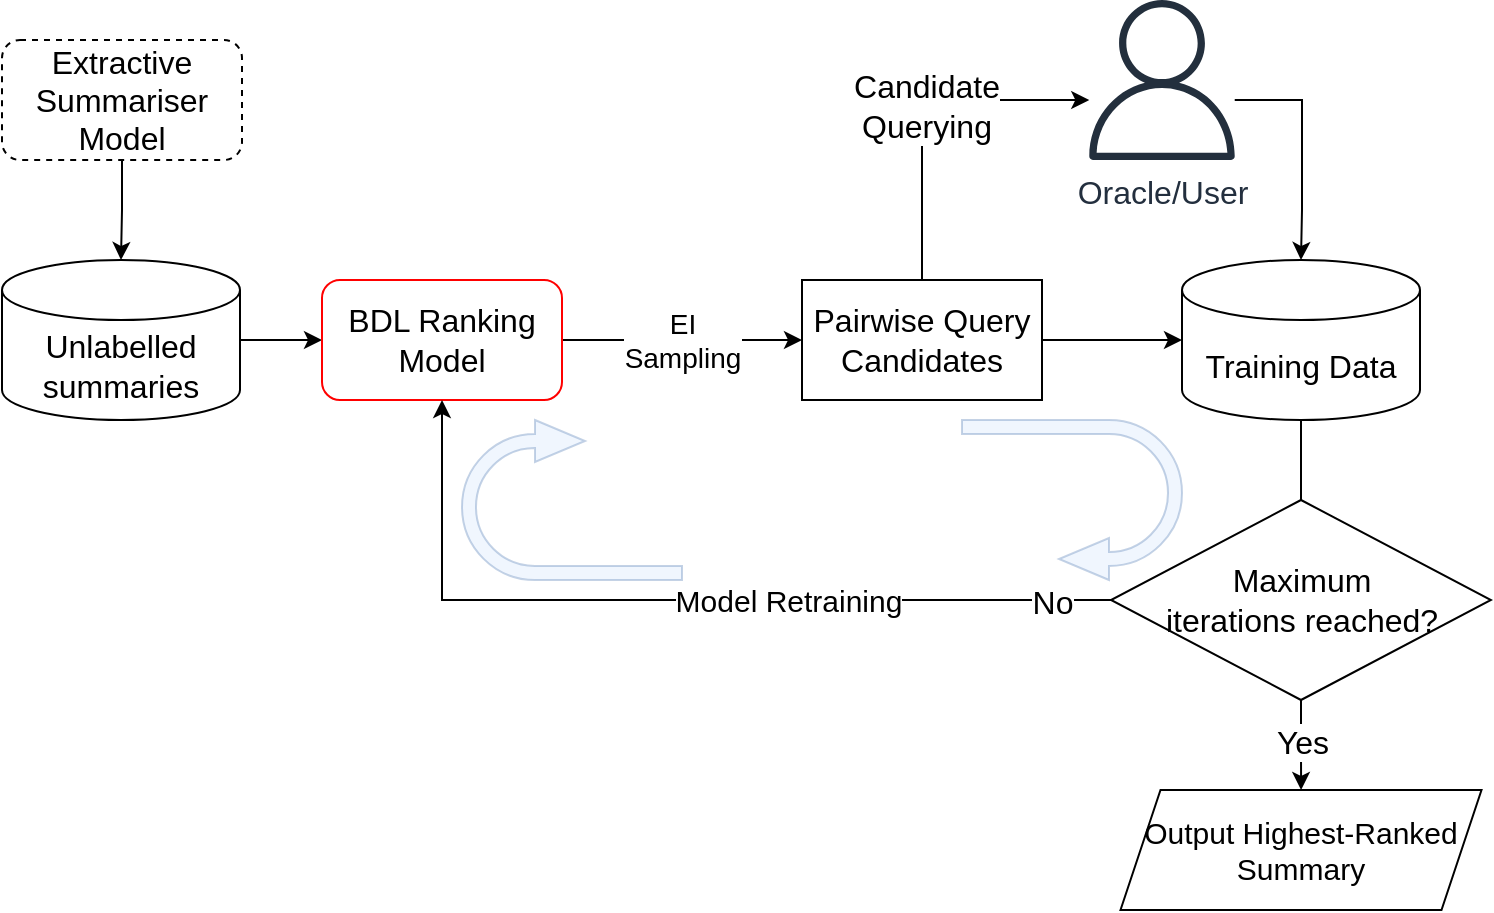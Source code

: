 <mxfile version="21.6.8" type="device">
  <diagram name="Page-1" id="73lPq-DKPrrdzMy-Wt2I">
    <mxGraphModel dx="909" dy="674" grid="1" gridSize="10" guides="1" tooltips="1" connect="1" arrows="1" fold="1" page="1" pageScale="1" pageWidth="827" pageHeight="1169" math="0" shadow="0">
      <root>
        <mxCell id="0" />
        <mxCell id="1" parent="0" />
        <mxCell id="-NdniQf34Of7a0UPwYlw-1" style="edgeStyle=orthogonalEdgeStyle;rounded=0;orthogonalLoop=1;jettySize=auto;html=1;entryX=0.5;entryY=0;entryDx=0;entryDy=0;entryPerimeter=0;" edge="1" parent="1" source="5NILO1VMau-hQC1xxTVp-1" target="5NILO1VMau-hQC1xxTVp-16">
          <mxGeometry relative="1" as="geometry">
            <Array as="points">
              <mxPoint x="750" y="180" />
              <mxPoint x="750" y="235" />
            </Array>
          </mxGeometry>
        </mxCell>
        <mxCell id="5NILO1VMau-hQC1xxTVp-1" value="&lt;font style=&quot;font-size: 16px;&quot;&gt;Oracle/User&lt;/font&gt;" style="sketch=0;outlineConnect=0;fontColor=#232F3E;gradientColor=none;fillColor=#232F3D;strokeColor=none;dashed=0;verticalLabelPosition=bottom;verticalAlign=top;align=center;html=1;fontSize=12;fontStyle=0;aspect=fixed;pointerEvents=1;shape=mxgraph.aws4.user;" parent="1" vertex="1">
          <mxGeometry x="640" y="130" width="80" height="80" as="geometry" />
        </mxCell>
        <mxCell id="5NILO1VMau-hQC1xxTVp-6" style="edgeStyle=orthogonalEdgeStyle;rounded=0;orthogonalLoop=1;jettySize=auto;html=1;entryX=0;entryY=0.5;entryDx=0;entryDy=0;" parent="1" source="5NILO1VMau-hQC1xxTVp-2" target="5NILO1VMau-hQC1xxTVp-5" edge="1">
          <mxGeometry relative="1" as="geometry" />
        </mxCell>
        <mxCell id="5NILO1VMau-hQC1xxTVp-2" value="&lt;font style=&quot;font-size: 16px;&quot;&gt;Unlabelled summaries&lt;/font&gt;" style="shape=cylinder3;whiteSpace=wrap;html=1;boundedLbl=1;backgroundOutline=1;size=15;" parent="1" vertex="1">
          <mxGeometry x="100" y="260" width="119" height="80" as="geometry" />
        </mxCell>
        <mxCell id="5NILO1VMau-hQC1xxTVp-4" style="edgeStyle=orthogonalEdgeStyle;rounded=0;orthogonalLoop=1;jettySize=auto;html=1;entryX=0.5;entryY=0;entryDx=0;entryDy=0;entryPerimeter=0;" parent="1" source="5NILO1VMau-hQC1xxTVp-3" target="5NILO1VMau-hQC1xxTVp-2" edge="1">
          <mxGeometry relative="1" as="geometry" />
        </mxCell>
        <mxCell id="5NILO1VMau-hQC1xxTVp-3" value="&lt;font style=&quot;font-size: 16px;&quot;&gt;Extractive Summariser Model&lt;/font&gt;" style="rounded=1;whiteSpace=wrap;html=1;dashed=1;" parent="1" vertex="1">
          <mxGeometry x="100" y="150" width="120" height="60" as="geometry" />
        </mxCell>
        <mxCell id="5NILO1VMau-hQC1xxTVp-9" style="edgeStyle=orthogonalEdgeStyle;rounded=0;orthogonalLoop=1;jettySize=auto;html=1;entryX=0;entryY=0.5;entryDx=0;entryDy=0;" parent="1" source="5NILO1VMau-hQC1xxTVp-5" target="5NILO1VMau-hQC1xxTVp-8" edge="1">
          <mxGeometry relative="1" as="geometry" />
        </mxCell>
        <mxCell id="5NILO1VMau-hQC1xxTVp-13" value="&lt;font style=&quot;font-size: 14px;&quot;&gt;EI&lt;br&gt;Sampling&lt;/font&gt;" style="edgeLabel;html=1;align=center;verticalAlign=middle;resizable=0;points=[];fontSize=12;" parent="5NILO1VMau-hQC1xxTVp-9" vertex="1" connectable="0">
          <mxGeometry relative="1" as="geometry">
            <mxPoint as="offset" />
          </mxGeometry>
        </mxCell>
        <mxCell id="5NILO1VMau-hQC1xxTVp-5" value="&lt;font style=&quot;font-size: 16px;&quot;&gt;BDL Ranking Model&lt;/font&gt;" style="rounded=1;whiteSpace=wrap;html=1;strokeColor=#ff0000;" parent="1" vertex="1">
          <mxGeometry x="260" y="270" width="120" height="60" as="geometry" />
        </mxCell>
        <mxCell id="5NILO1VMau-hQC1xxTVp-10" style="edgeStyle=orthogonalEdgeStyle;rounded=0;orthogonalLoop=1;jettySize=auto;html=1;exitX=0.5;exitY=0;exitDx=0;exitDy=0;" parent="1" source="5NILO1VMau-hQC1xxTVp-8" target="5NILO1VMau-hQC1xxTVp-1" edge="1">
          <mxGeometry relative="1" as="geometry">
            <mxPoint x="520" y="170" as="targetPoint" />
            <Array as="points">
              <mxPoint x="560" y="180" />
            </Array>
          </mxGeometry>
        </mxCell>
        <mxCell id="5NILO1VMau-hQC1xxTVp-12" value="&lt;font style=&quot;font-size: 16px;&quot;&gt;Candidate&lt;br&gt;Querying&lt;/font&gt;" style="edgeLabel;html=1;align=center;verticalAlign=middle;resizable=0;points=[];fontSize=12;" parent="5NILO1VMau-hQC1xxTVp-10" vertex="1" connectable="0">
          <mxGeometry relative="1" as="geometry">
            <mxPoint x="2" as="offset" />
          </mxGeometry>
        </mxCell>
        <mxCell id="5NILO1VMau-hQC1xxTVp-17" style="edgeStyle=orthogonalEdgeStyle;rounded=0;orthogonalLoop=1;jettySize=auto;html=1;entryX=0;entryY=0.5;entryDx=0;entryDy=0;entryPerimeter=0;" parent="1" source="5NILO1VMau-hQC1xxTVp-8" target="5NILO1VMau-hQC1xxTVp-16" edge="1">
          <mxGeometry relative="1" as="geometry">
            <mxPoint x="640" y="300" as="targetPoint" />
          </mxGeometry>
        </mxCell>
        <mxCell id="5NILO1VMau-hQC1xxTVp-8" value="&lt;font style=&quot;font-size: 16px;&quot;&gt;Pairwise Query Candidates&lt;/font&gt;" style="rounded=0;whiteSpace=wrap;html=1;" parent="1" vertex="1">
          <mxGeometry x="500" y="270" width="120" height="60" as="geometry" />
        </mxCell>
        <mxCell id="5NILO1VMau-hQC1xxTVp-18" style="edgeStyle=orthogonalEdgeStyle;rounded=0;orthogonalLoop=1;jettySize=auto;html=1;entryX=0.5;entryY=1;entryDx=0;entryDy=0;" parent="1" source="5NILO1VMau-hQC1xxTVp-30" target="5NILO1VMau-hQC1xxTVp-5" edge="1">
          <mxGeometry relative="1" as="geometry">
            <Array as="points" />
          </mxGeometry>
        </mxCell>
        <mxCell id="5NILO1VMau-hQC1xxTVp-19" value="&lt;font style=&quot;font-size: 15px;&quot;&gt;Model Retraining&lt;/font&gt;" style="edgeLabel;html=1;align=center;verticalAlign=middle;resizable=0;points=[];fontSize=12;" parent="5NILO1VMau-hQC1xxTVp-18" vertex="1" connectable="0">
          <mxGeometry x="0.057" y="-1" relative="1" as="geometry">
            <mxPoint x="68" y="1" as="offset" />
          </mxGeometry>
        </mxCell>
        <mxCell id="5NILO1VMau-hQC1xxTVp-33" value="&lt;font style=&quot;font-size: 16px;&quot;&gt;No&lt;/font&gt;" style="edgeLabel;html=1;align=center;verticalAlign=middle;resizable=0;points=[];fontSize=12;" parent="5NILO1VMau-hQC1xxTVp-18" vertex="1" connectable="0">
          <mxGeometry x="-0.858" y="1" relative="1" as="geometry">
            <mxPoint x="1" as="offset" />
          </mxGeometry>
        </mxCell>
        <mxCell id="5NILO1VMau-hQC1xxTVp-16" value="&lt;font style=&quot;font-size: 16px;&quot;&gt;Training Data&lt;/font&gt;" style="shape=cylinder3;whiteSpace=wrap;html=1;boundedLbl=1;backgroundOutline=1;size=15;" parent="1" vertex="1">
          <mxGeometry x="690" y="260" width="119" height="80" as="geometry" />
        </mxCell>
        <mxCell id="5NILO1VMau-hQC1xxTVp-24" value="" style="html=1;shadow=0;dashed=0;align=center;verticalAlign=middle;shape=mxgraph.arrows2.uTurnArrow;dy=3.5;arrowHead=21;dx2=25;fillColor=#dae8fc;strokeColor=#6c8ebf;opacity=40;" parent="1" vertex="1">
          <mxGeometry x="330" y="340" width="110" height="80" as="geometry" />
        </mxCell>
        <mxCell id="5NILO1VMau-hQC1xxTVp-31" value="" style="edgeStyle=orthogonalEdgeStyle;rounded=0;orthogonalLoop=1;jettySize=auto;html=1;entryX=0.5;entryY=0;entryDx=0;entryDy=0;" parent="1" source="5NILO1VMau-hQC1xxTVp-16" target="5NILO1VMau-hQC1xxTVp-30" edge="1">
          <mxGeometry relative="1" as="geometry">
            <mxPoint x="750" y="340" as="sourcePoint" />
            <mxPoint x="320" y="330" as="targetPoint" />
            <Array as="points">
              <mxPoint x="750" y="460" />
            </Array>
          </mxGeometry>
        </mxCell>
        <mxCell id="5NILO1VMau-hQC1xxTVp-37" value="" style="edgeStyle=orthogonalEdgeStyle;rounded=0;orthogonalLoop=1;jettySize=auto;html=1;" parent="1" source="5NILO1VMau-hQC1xxTVp-30" target="5NILO1VMau-hQC1xxTVp-36" edge="1">
          <mxGeometry relative="1" as="geometry" />
        </mxCell>
        <mxCell id="5NILO1VMau-hQC1xxTVp-38" value="&lt;font style=&quot;font-size: 16px;&quot;&gt;Yes&lt;/font&gt;" style="edgeLabel;html=1;align=center;verticalAlign=middle;resizable=0;points=[];" parent="5NILO1VMau-hQC1xxTVp-37" vertex="1" connectable="0">
          <mxGeometry x="-0.351" relative="1" as="geometry">
            <mxPoint y="6" as="offset" />
          </mxGeometry>
        </mxCell>
        <mxCell id="5NILO1VMau-hQC1xxTVp-30" value="&lt;font style=&quot;font-size: 16px;&quot;&gt;Maximum&lt;br&gt;iterations reached?&lt;/font&gt;" style="rhombus;whiteSpace=wrap;html=1;" parent="1" vertex="1">
          <mxGeometry x="654.5" y="380" width="190" height="100" as="geometry" />
        </mxCell>
        <mxCell id="5NILO1VMau-hQC1xxTVp-36" value="&lt;font style=&quot;font-size: 15px;&quot;&gt;Output Highest-Ranked Summary&lt;/font&gt;" style="shape=parallelogram;perimeter=parallelogramPerimeter;whiteSpace=wrap;html=1;fixedSize=1;" parent="1" vertex="1">
          <mxGeometry x="659.25" y="525" width="180.5" height="60" as="geometry" />
        </mxCell>
        <mxCell id="5NILO1VMau-hQC1xxTVp-39" value="" style="html=1;shadow=0;dashed=0;align=center;verticalAlign=middle;shape=mxgraph.arrows2.uTurnArrow;dy=3.5;arrowHead=21;dx2=25;fillColor=#dae8fc;strokeColor=#6c8ebf;opacity=40;rotation=-180;" parent="1" vertex="1">
          <mxGeometry x="580" y="340" width="110" height="80" as="geometry" />
        </mxCell>
      </root>
    </mxGraphModel>
  </diagram>
</mxfile>
